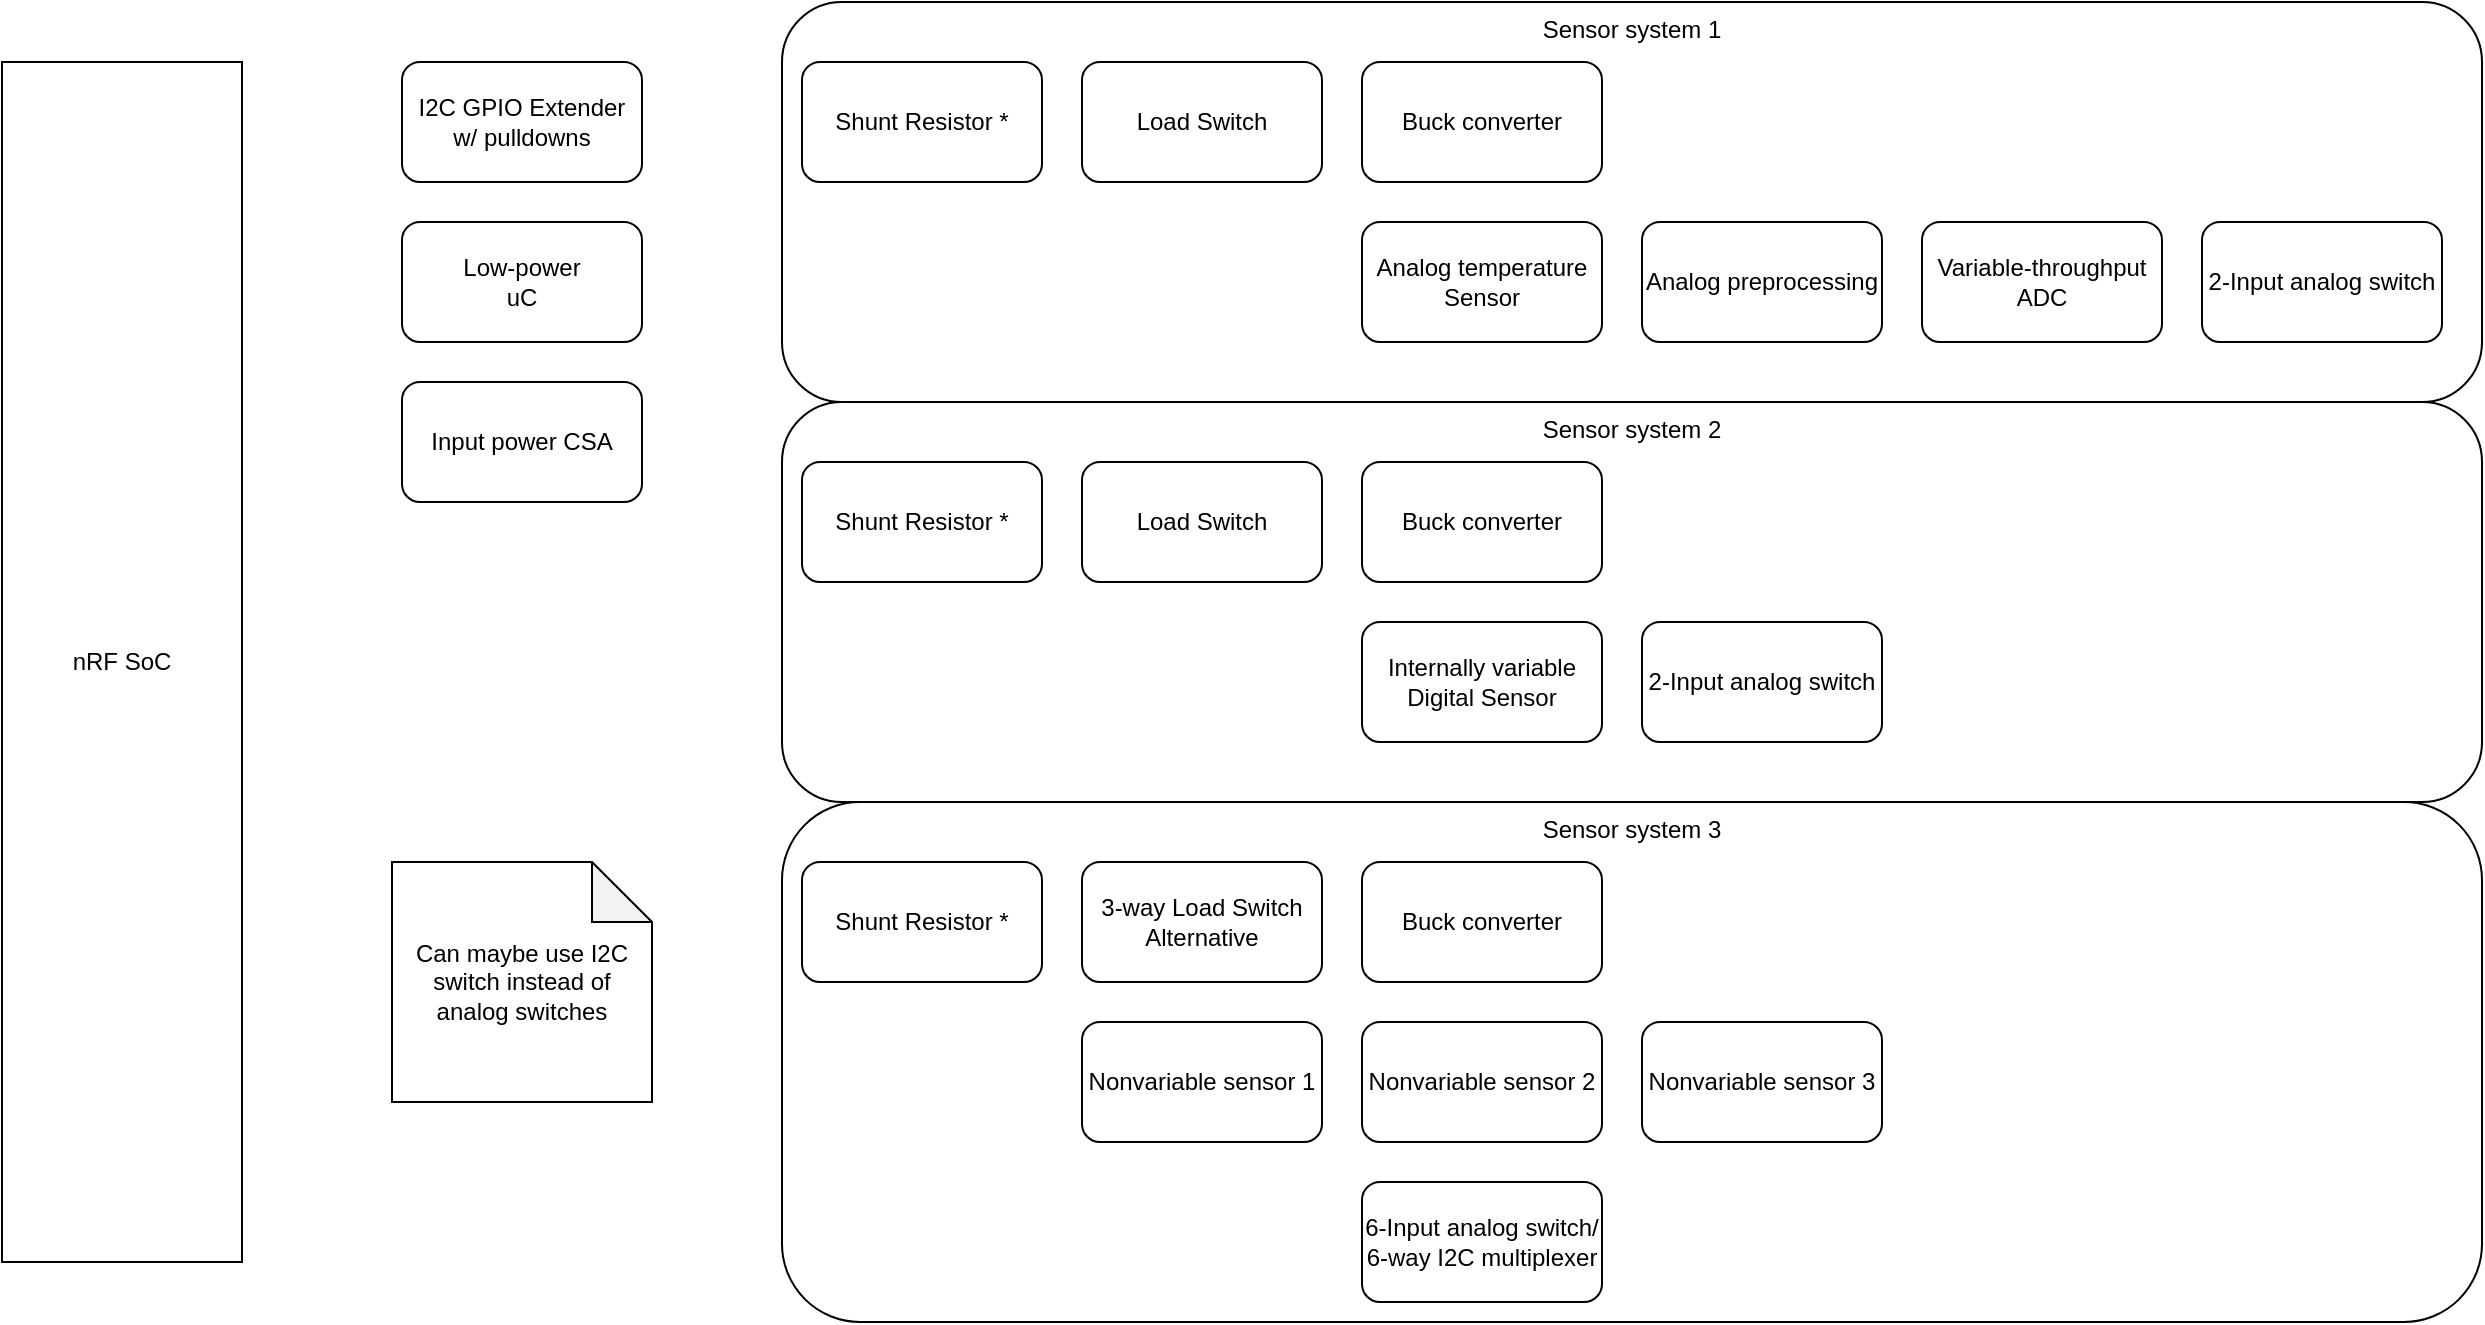<mxfile>
    <diagram id="VdgeeBtt7npplM5VAbBP" name="Page-1">
        <mxGraphModel dx="1357" dy="1147" grid="1" gridSize="10" guides="1" tooltips="1" connect="1" arrows="1" fold="1" page="0" pageScale="1" pageWidth="827" pageHeight="1169" math="0" shadow="0">
            <root>
                <mxCell id="0"/>
                <mxCell id="36" value="Background" style="locked=1;" parent="0"/>
                <mxCell id="37" value="Sensor system 1" style="rounded=1;whiteSpace=wrap;html=1;verticalAlign=top;" parent="36" vertex="1">
                    <mxGeometry x="430" y="-150" width="850" height="200" as="geometry"/>
                </mxCell>
                <mxCell id="38" value="Sensor system 2" style="rounded=1;whiteSpace=wrap;html=1;verticalAlign=top;" parent="36" vertex="1">
                    <mxGeometry x="430" y="50" width="850" height="200" as="geometry"/>
                </mxCell>
                <mxCell id="39" value="Sensor system 3" style="rounded=1;whiteSpace=wrap;html=1;verticalAlign=top;" parent="36" vertex="1">
                    <mxGeometry x="430" y="250" width="850" height="260" as="geometry"/>
                </mxCell>
                <mxCell id="1" value="Foreground" style="" parent="0"/>
                <mxCell id="10" value="I2C GPIO Extender&lt;br&gt;w/ pulldowns" style="rounded=1;whiteSpace=wrap;html=1;" parent="1" vertex="1">
                    <mxGeometry x="240" y="-120" width="120" height="60" as="geometry"/>
                </mxCell>
                <mxCell id="11" value="Load Switch" style="rounded=1;whiteSpace=wrap;html=1;" parent="1" vertex="1">
                    <mxGeometry x="580" y="-120" width="120" height="60" as="geometry"/>
                </mxCell>
                <mxCell id="12" value="Buck converter" style="rounded=1;whiteSpace=wrap;html=1;" parent="1" vertex="1">
                    <mxGeometry x="720" y="-120" width="120" height="60" as="geometry"/>
                </mxCell>
                <mxCell id="13" value="Shunt Resistor *" style="rounded=1;whiteSpace=wrap;html=1;" parent="1" vertex="1">
                    <mxGeometry x="440" y="-120" width="120" height="60" as="geometry"/>
                </mxCell>
                <mxCell id="14" value="Analog temperature&lt;br&gt;Sensor" style="rounded=1;whiteSpace=wrap;html=1;" parent="1" vertex="1">
                    <mxGeometry x="720" y="-40" width="120" height="60" as="geometry"/>
                </mxCell>
                <mxCell id="15" value="Analog preprocessing" style="rounded=1;whiteSpace=wrap;html=1;" parent="1" vertex="1">
                    <mxGeometry x="860" y="-40" width="120" height="60" as="geometry"/>
                </mxCell>
                <mxCell id="17" value="Variable-throughput ADC" style="rounded=1;whiteSpace=wrap;html=1;" parent="1" vertex="1">
                    <mxGeometry x="1000" y="-40" width="120" height="60" as="geometry"/>
                </mxCell>
                <mxCell id="19" value="Load Switch" style="rounded=1;whiteSpace=wrap;html=1;" parent="1" vertex="1">
                    <mxGeometry x="580" y="80" width="120" height="60" as="geometry"/>
                </mxCell>
                <mxCell id="20" value="Buck converter" style="rounded=1;whiteSpace=wrap;html=1;" parent="1" vertex="1">
                    <mxGeometry x="720" y="80" width="120" height="60" as="geometry"/>
                </mxCell>
                <mxCell id="21" value="Shunt Resistor *" style="rounded=1;whiteSpace=wrap;html=1;" parent="1" vertex="1">
                    <mxGeometry x="440" y="80" width="120" height="60" as="geometry"/>
                </mxCell>
                <mxCell id="22" value="Internally variable&lt;br&gt;Digital Sensor" style="rounded=1;whiteSpace=wrap;html=1;" parent="1" vertex="1">
                    <mxGeometry x="720" y="160" width="120" height="60" as="geometry"/>
                </mxCell>
                <mxCell id="23" value="3-way Load Switch&lt;br&gt;Alternative" style="rounded=1;whiteSpace=wrap;html=1;" parent="1" vertex="1">
                    <mxGeometry x="580" y="280" width="120" height="60" as="geometry"/>
                </mxCell>
                <mxCell id="24" value="Buck converter" style="rounded=1;whiteSpace=wrap;html=1;" parent="1" vertex="1">
                    <mxGeometry x="720" y="280" width="120" height="60" as="geometry"/>
                </mxCell>
                <mxCell id="25" value="Shunt Resistor *" style="rounded=1;whiteSpace=wrap;html=1;" parent="1" vertex="1">
                    <mxGeometry x="440" y="280" width="120" height="60" as="geometry"/>
                </mxCell>
                <mxCell id="26" value="Nonvariable sensor 2" style="rounded=1;whiteSpace=wrap;html=1;" parent="1" vertex="1">
                    <mxGeometry x="720" y="360" width="120" height="60" as="geometry"/>
                </mxCell>
                <mxCell id="27" value="Nonvariable sensor 1" style="rounded=1;whiteSpace=wrap;html=1;" parent="1" vertex="1">
                    <mxGeometry x="580" y="360" width="120" height="60" as="geometry"/>
                </mxCell>
                <mxCell id="28" value="Nonvariable sensor 3" style="rounded=1;whiteSpace=wrap;html=1;" parent="1" vertex="1">
                    <mxGeometry x="860" y="360" width="120" height="60" as="geometry"/>
                </mxCell>
                <mxCell id="31" value="nRF SoC" style="rounded=0;whiteSpace=wrap;html=1;" parent="1" vertex="1">
                    <mxGeometry x="40" y="-120" width="120" height="600" as="geometry"/>
                </mxCell>
                <mxCell id="32" value="2-Input analog switch" style="rounded=1;whiteSpace=wrap;html=1;" parent="1" vertex="1">
                    <mxGeometry x="1140" y="-40" width="120" height="60" as="geometry"/>
                </mxCell>
                <mxCell id="33" value="2-Input analog switch" style="rounded=1;whiteSpace=wrap;html=1;" parent="1" vertex="1">
                    <mxGeometry x="860" y="160" width="120" height="60" as="geometry"/>
                </mxCell>
                <mxCell id="34" value="6-Input analog switch/&lt;br&gt;6-way I2C multiplexer" style="rounded=1;whiteSpace=wrap;html=1;" parent="1" vertex="1">
                    <mxGeometry x="720" y="440" width="120" height="60" as="geometry"/>
                </mxCell>
                <mxCell id="35" value="Can maybe use I2C switch instead of analog switches" style="shape=note;whiteSpace=wrap;html=1;backgroundOutline=1;darkOpacity=0.05;" parent="1" vertex="1">
                    <mxGeometry x="235" y="280" width="130" height="120" as="geometry"/>
                </mxCell>
                <mxCell id="40" value="Low-power&lt;br&gt;uC" style="rounded=1;whiteSpace=wrap;html=1;" parent="1" vertex="1">
                    <mxGeometry x="240" y="-40" width="120" height="60" as="geometry"/>
                </mxCell>
                <mxCell id="fq9Eu00bdnhMO7FamP1b-40" value="Input power CSA" style="rounded=1;whiteSpace=wrap;html=1;" vertex="1" parent="1">
                    <mxGeometry x="240" y="40" width="120" height="60" as="geometry"/>
                </mxCell>
            </root>
        </mxGraphModel>
    </diagram>
    <diagram id="bHr_4V3IcI45DBNr1t5R" name="Page-2">
        <mxGraphModel dx="1596" dy="879" grid="1" gridSize="10" guides="1" tooltips="1" connect="1" arrows="1" fold="1" page="0" pageScale="1" pageWidth="827" pageHeight="1169" math="0" shadow="0">
            <root>
                <mxCell id="0"/>
                <mxCell id="1" parent="0"/>
                <mxCell id="ewJAylYsVbLGrUyK4HgV-1" value="" style="endArrow=classic;startArrow=classic;html=1;rounded=0;" edge="1" parent="1">
                    <mxGeometry width="50" height="50" relative="1" as="geometry">
                        <mxPoint x="800" y="480" as="sourcePoint"/>
                        <mxPoint x="200" y="160" as="targetPoint"/>
                        <Array as="points">
                            <mxPoint x="200" y="480"/>
                        </Array>
                    </mxGeometry>
                </mxCell>
                <mxCell id="ewJAylYsVbLGrUyK4HgV-2" value="" style="endArrow=none;html=1;curved=1;" edge="1" parent="1">
                    <mxGeometry width="50" height="50" relative="1" as="geometry">
                        <mxPoint x="200" y="320" as="sourcePoint"/>
                        <mxPoint x="800" y="320" as="targetPoint"/>
                        <Array as="points">
                            <mxPoint x="240" y="260"/>
                            <mxPoint x="310" y="410"/>
                            <mxPoint x="370" y="170"/>
                            <mxPoint x="450" y="240"/>
                            <mxPoint x="500" y="240"/>
                            <mxPoint x="580" y="240"/>
                            <mxPoint x="680" y="240"/>
                            <mxPoint x="750" y="140"/>
                            <mxPoint x="760" y="390"/>
                        </Array>
                    </mxGeometry>
                </mxCell>
                <mxCell id="ewJAylYsVbLGrUyK4HgV-3" value="How do we integrate this some time after measuring?" style="text;html=1;align=center;verticalAlign=middle;resizable=0;points=[];autosize=1;strokeColor=none;fillColor=none;fontSize=20;" vertex="1" parent="1">
                    <mxGeometry x="290" y="50" width="500" height="40" as="geometry"/>
                </mxCell>
                <mxCell id="ewJAylYsVbLGrUyK4HgV-4" value="Time" style="text;html=1;align=center;verticalAlign=middle;resizable=0;points=[];autosize=1;strokeColor=none;fillColor=none;fontSize=20;" vertex="1" parent="1">
                    <mxGeometry x="790" y="480" width="70" height="40" as="geometry"/>
                </mxCell>
                <mxCell id="ewJAylYsVbLGrUyK4HgV-5" value="Sensorval" style="text;html=1;align=center;verticalAlign=middle;resizable=0;points=[];autosize=1;strokeColor=none;fillColor=none;fontSize=20;" vertex="1" parent="1">
                    <mxGeometry x="90" y="120" width="110" height="40" as="geometry"/>
                </mxCell>
                <mxCell id="ewJAylYsVbLGrUyK4HgV-6" value="" style="endArrow=none;dashed=1;html=1;dashPattern=1 3;strokeWidth=2;fontSize=20;curved=1;" edge="1" parent="1">
                    <mxGeometry width="50" height="50" relative="1" as="geometry">
                        <mxPoint x="240" y="480" as="sourcePoint"/>
                        <mxPoint x="240" y="290" as="targetPoint"/>
                    </mxGeometry>
                </mxCell>
                <mxCell id="ewJAylYsVbLGrUyK4HgV-7" value="" style="endArrow=none;dashed=1;html=1;dashPattern=1 3;strokeWidth=2;fontSize=20;curved=1;" edge="1" parent="1">
                    <mxGeometry width="50" height="50" relative="1" as="geometry">
                        <mxPoint x="280" y="480" as="sourcePoint"/>
                        <mxPoint x="280" y="350" as="targetPoint"/>
                    </mxGeometry>
                </mxCell>
                <mxCell id="ewJAylYsVbLGrUyK4HgV-8" value="" style="endArrow=none;dashed=1;html=1;dashPattern=1 3;strokeWidth=2;fontSize=20;curved=1;" edge="1" parent="1">
                    <mxGeometry width="50" height="50" relative="1" as="geometry">
                        <mxPoint x="320" y="480" as="sourcePoint"/>
                        <mxPoint x="320" y="350" as="targetPoint"/>
                    </mxGeometry>
                </mxCell>
                <mxCell id="ewJAylYsVbLGrUyK4HgV-9" value="" style="endArrow=none;dashed=1;html=1;dashPattern=1 3;strokeWidth=2;fontSize=20;curved=1;" edge="1" parent="1">
                    <mxGeometry width="50" height="50" relative="1" as="geometry">
                        <mxPoint x="360" y="480" as="sourcePoint"/>
                        <mxPoint x="360" y="230" as="targetPoint"/>
                    </mxGeometry>
                </mxCell>
                <mxCell id="ewJAylYsVbLGrUyK4HgV-10" value="" style="endArrow=none;dashed=1;html=1;dashPattern=1 3;strokeWidth=2;fontSize=20;curved=1;" edge="1" parent="1">
                    <mxGeometry width="50" height="50" relative="1" as="geometry">
                        <mxPoint x="400" y="480" as="sourcePoint"/>
                        <mxPoint x="400" y="200" as="targetPoint"/>
                    </mxGeometry>
                </mxCell>
                <mxCell id="ewJAylYsVbLGrUyK4HgV-11" value="" style="endArrow=none;dashed=1;html=1;dashPattern=1 3;strokeWidth=2;fontSize=20;curved=1;" edge="1" parent="1">
                    <mxGeometry width="50" height="50" relative="1" as="geometry">
                        <mxPoint x="440" y="480" as="sourcePoint"/>
                        <mxPoint x="440" y="230" as="targetPoint"/>
                    </mxGeometry>
                </mxCell>
                <mxCell id="ewJAylYsVbLGrUyK4HgV-12" value="" style="endArrow=none;dashed=1;html=1;dashPattern=1 3;strokeWidth=2;fontSize=20;curved=1;" edge="1" parent="1">
                    <mxGeometry width="50" height="50" relative="1" as="geometry">
                        <mxPoint x="480" y="480" as="sourcePoint"/>
                        <mxPoint x="480" y="240" as="targetPoint"/>
                    </mxGeometry>
                </mxCell>
                <mxCell id="ewJAylYsVbLGrUyK4HgV-13" value="" style="endArrow=none;dashed=1;html=1;dashPattern=1 3;strokeWidth=2;fontSize=20;curved=1;" edge="1" parent="1">
                    <mxGeometry width="50" height="50" relative="1" as="geometry">
                        <mxPoint x="520" y="480" as="sourcePoint"/>
                        <mxPoint x="520" y="240" as="targetPoint"/>
                    </mxGeometry>
                </mxCell>
                <mxCell id="ewJAylYsVbLGrUyK4HgV-14" value="" style="endArrow=none;dashed=1;html=1;dashPattern=1 3;strokeWidth=2;fontSize=20;curved=1;" edge="1" parent="1">
                    <mxGeometry width="50" height="50" relative="1" as="geometry">
                        <mxPoint x="560" y="480" as="sourcePoint"/>
                        <mxPoint x="560" y="240" as="targetPoint"/>
                    </mxGeometry>
                </mxCell>
                <mxCell id="ewJAylYsVbLGrUyK4HgV-15" value="" style="endArrow=none;dashed=1;html=1;dashPattern=1 3;strokeWidth=2;fontSize=20;curved=1;" edge="1" parent="1">
                    <mxGeometry width="50" height="50" relative="1" as="geometry">
                        <mxPoint x="600" y="480" as="sourcePoint"/>
                        <mxPoint x="600" y="240" as="targetPoint"/>
                    </mxGeometry>
                </mxCell>
                <mxCell id="ewJAylYsVbLGrUyK4HgV-16" value="" style="endArrow=none;dashed=1;html=1;dashPattern=1 3;strokeWidth=2;fontSize=20;curved=1;" edge="1" parent="1">
                    <mxGeometry width="50" height="50" relative="1" as="geometry">
                        <mxPoint x="640" y="480" as="sourcePoint"/>
                        <mxPoint x="640" y="240" as="targetPoint"/>
                    </mxGeometry>
                </mxCell>
                <mxCell id="ewJAylYsVbLGrUyK4HgV-17" value="" style="endArrow=none;dashed=1;html=1;dashPattern=1 3;strokeWidth=2;fontSize=20;curved=1;" edge="1" parent="1">
                    <mxGeometry width="50" height="50" relative="1" as="geometry">
                        <mxPoint x="680" y="480" as="sourcePoint"/>
                        <mxPoint x="680" y="230" as="targetPoint"/>
                    </mxGeometry>
                </mxCell>
                <mxCell id="ewJAylYsVbLGrUyK4HgV-18" value="" style="endArrow=none;dashed=1;html=1;dashPattern=1 3;strokeWidth=2;fontSize=20;curved=1;" edge="1" parent="1">
                    <mxGeometry width="50" height="50" relative="1" as="geometry">
                        <mxPoint x="720" y="480" as="sourcePoint"/>
                        <mxPoint x="720" y="190" as="targetPoint"/>
                    </mxGeometry>
                </mxCell>
                <mxCell id="ewJAylYsVbLGrUyK4HgV-19" value="" style="endArrow=none;dashed=1;html=1;dashPattern=1 3;strokeWidth=2;fontSize=20;curved=1;" edge="1" parent="1">
                    <mxGeometry width="50" height="50" relative="1" as="geometry">
                        <mxPoint x="760" y="480" as="sourcePoint"/>
                        <mxPoint x="760" y="330" as="targetPoint"/>
                    </mxGeometry>
                </mxCell>
                <mxCell id="ewJAylYsVbLGrUyK4HgV-20" value="" style="endArrow=baseDash;html=1;fontSize=20;curved=1;startArrow=baseDash;startFill=0;endFill=0;" edge="1" parent="1">
                    <mxGeometry width="50" height="50" relative="1" as="geometry">
                        <mxPoint x="200" y="520" as="sourcePoint"/>
                        <mxPoint x="240" y="520" as="targetPoint"/>
                    </mxGeometry>
                </mxCell>
                <mxCell id="ewJAylYsVbLGrUyK4HgV-21" value="T" style="text;html=1;align=center;verticalAlign=middle;resizable=0;points=[];autosize=1;strokeColor=none;fillColor=none;fontSize=20;" vertex="1" parent="1">
                    <mxGeometry x="200" y="520" width="40" height="40" as="geometry"/>
                </mxCell>
                <mxCell id="ewJAylYsVbLGrUyK4HgV-22" value="" style="endArrow=baseDash;html=1;fontSize=20;curved=1;startArrow=baseDash;startFill=0;endFill=0;" edge="1" parent="1">
                    <mxGeometry width="50" height="50" relative="1" as="geometry">
                        <mxPoint x="240" y="520" as="sourcePoint"/>
                        <mxPoint x="280" y="520" as="targetPoint"/>
                    </mxGeometry>
                </mxCell>
                <mxCell id="ewJAylYsVbLGrUyK4HgV-23" value="T" style="text;html=1;align=center;verticalAlign=middle;resizable=0;points=[];autosize=1;strokeColor=none;fillColor=none;fontSize=20;" vertex="1" parent="1">
                    <mxGeometry x="240" y="520" width="40" height="40" as="geometry"/>
                </mxCell>
                <mxCell id="ewJAylYsVbLGrUyK4HgV-24" value="" style="endArrow=baseDash;html=1;fontSize=20;curved=1;startArrow=baseDash;startFill=0;endFill=0;" edge="1" parent="1">
                    <mxGeometry width="50" height="50" relative="1" as="geometry">
                        <mxPoint x="280" y="520" as="sourcePoint"/>
                        <mxPoint x="320" y="520" as="targetPoint"/>
                    </mxGeometry>
                </mxCell>
                <mxCell id="ewJAylYsVbLGrUyK4HgV-25" value="T" style="text;html=1;align=center;verticalAlign=middle;resizable=0;points=[];autosize=1;strokeColor=none;fillColor=none;fontSize=20;" vertex="1" parent="1">
                    <mxGeometry x="280" y="520" width="40" height="40" as="geometry"/>
                </mxCell>
                <mxCell id="ewJAylYsVbLGrUyK4HgV-26" value="" style="endArrow=baseDash;html=1;fontSize=20;curved=1;startArrow=baseDash;startFill=0;endFill=0;" edge="1" parent="1">
                    <mxGeometry width="50" height="50" relative="1" as="geometry">
                        <mxPoint x="320" y="520" as="sourcePoint"/>
                        <mxPoint x="360" y="520" as="targetPoint"/>
                    </mxGeometry>
                </mxCell>
                <mxCell id="ewJAylYsVbLGrUyK4HgV-27" value="T" style="text;html=1;align=center;verticalAlign=middle;resizable=0;points=[];autosize=1;strokeColor=none;fillColor=none;fontSize=20;" vertex="1" parent="1">
                    <mxGeometry x="320" y="520" width="40" height="40" as="geometry"/>
                </mxCell>
                <mxCell id="ewJAylYsVbLGrUyK4HgV-28" value="" style="endArrow=baseDash;html=1;fontSize=20;curved=1;startArrow=baseDash;startFill=0;endFill=0;" edge="1" parent="1">
                    <mxGeometry width="50" height="50" relative="1" as="geometry">
                        <mxPoint x="360" y="520" as="sourcePoint"/>
                        <mxPoint x="400" y="520" as="targetPoint"/>
                    </mxGeometry>
                </mxCell>
                <mxCell id="ewJAylYsVbLGrUyK4HgV-29" value="T" style="text;html=1;align=center;verticalAlign=middle;resizable=0;points=[];autosize=1;strokeColor=none;fillColor=none;fontSize=20;" vertex="1" parent="1">
                    <mxGeometry x="360" y="520" width="40" height="40" as="geometry"/>
                </mxCell>
                <mxCell id="ewJAylYsVbLGrUyK4HgV-30" value="" style="endArrow=baseDash;html=1;fontSize=20;curved=1;startArrow=baseDash;startFill=0;endFill=0;" edge="1" parent="1">
                    <mxGeometry width="50" height="50" relative="1" as="geometry">
                        <mxPoint x="400" y="520" as="sourcePoint"/>
                        <mxPoint x="440" y="520" as="targetPoint"/>
                    </mxGeometry>
                </mxCell>
                <mxCell id="ewJAylYsVbLGrUyK4HgV-31" value="T" style="text;html=1;align=center;verticalAlign=middle;resizable=0;points=[];autosize=1;strokeColor=none;fillColor=none;fontSize=20;" vertex="1" parent="1">
                    <mxGeometry x="400" y="520" width="40" height="40" as="geometry"/>
                </mxCell>
                <mxCell id="ewJAylYsVbLGrUyK4HgV-32" value="" style="endArrow=baseDash;html=1;fontSize=20;curved=1;startArrow=baseDash;startFill=0;endFill=0;" edge="1" parent="1">
                    <mxGeometry width="50" height="50" relative="1" as="geometry">
                        <mxPoint x="440" y="520" as="sourcePoint"/>
                        <mxPoint x="480" y="520" as="targetPoint"/>
                    </mxGeometry>
                </mxCell>
                <mxCell id="ewJAylYsVbLGrUyK4HgV-33" value="T" style="text;html=1;align=center;verticalAlign=middle;resizable=0;points=[];autosize=1;strokeColor=none;fillColor=none;fontSize=20;" vertex="1" parent="1">
                    <mxGeometry x="440" y="520" width="40" height="40" as="geometry"/>
                </mxCell>
                <mxCell id="ewJAylYsVbLGrUyK4HgV-34" value="" style="endArrow=baseDash;html=1;fontSize=20;curved=1;startArrow=baseDash;startFill=0;endFill=0;" edge="1" parent="1">
                    <mxGeometry width="50" height="50" relative="1" as="geometry">
                        <mxPoint x="480" y="520" as="sourcePoint"/>
                        <mxPoint x="520" y="520" as="targetPoint"/>
                    </mxGeometry>
                </mxCell>
                <mxCell id="ewJAylYsVbLGrUyK4HgV-35" value="T" style="text;html=1;align=center;verticalAlign=middle;resizable=0;points=[];autosize=1;strokeColor=none;fillColor=none;fontSize=20;" vertex="1" parent="1">
                    <mxGeometry x="480" y="520" width="40" height="40" as="geometry"/>
                </mxCell>
                <mxCell id="ewJAylYsVbLGrUyK4HgV-36" value="" style="endArrow=baseDash;html=1;fontSize=20;curved=1;startArrow=baseDash;startFill=0;endFill=0;" edge="1" parent="1">
                    <mxGeometry width="50" height="50" relative="1" as="geometry">
                        <mxPoint x="520" y="520" as="sourcePoint"/>
                        <mxPoint x="560" y="520" as="targetPoint"/>
                    </mxGeometry>
                </mxCell>
                <mxCell id="ewJAylYsVbLGrUyK4HgV-37" value="T" style="text;html=1;align=center;verticalAlign=middle;resizable=0;points=[];autosize=1;strokeColor=none;fillColor=none;fontSize=20;" vertex="1" parent="1">
                    <mxGeometry x="520" y="520" width="40" height="40" as="geometry"/>
                </mxCell>
                <mxCell id="ewJAylYsVbLGrUyK4HgV-38" value="" style="endArrow=baseDash;html=1;fontSize=20;curved=1;startArrow=baseDash;startFill=0;endFill=0;" edge="1" parent="1">
                    <mxGeometry width="50" height="50" relative="1" as="geometry">
                        <mxPoint x="560" y="520" as="sourcePoint"/>
                        <mxPoint x="600" y="520" as="targetPoint"/>
                    </mxGeometry>
                </mxCell>
                <mxCell id="ewJAylYsVbLGrUyK4HgV-39" value="T" style="text;html=1;align=center;verticalAlign=middle;resizable=0;points=[];autosize=1;strokeColor=none;fillColor=none;fontSize=20;" vertex="1" parent="1">
                    <mxGeometry x="560" y="520" width="40" height="40" as="geometry"/>
                </mxCell>
                <mxCell id="ewJAylYsVbLGrUyK4HgV-40" value="" style="endArrow=baseDash;html=1;fontSize=20;curved=1;startArrow=baseDash;startFill=0;endFill=0;" edge="1" parent="1">
                    <mxGeometry width="50" height="50" relative="1" as="geometry">
                        <mxPoint x="600" y="520" as="sourcePoint"/>
                        <mxPoint x="640" y="520" as="targetPoint"/>
                    </mxGeometry>
                </mxCell>
                <mxCell id="ewJAylYsVbLGrUyK4HgV-41" value="T" style="text;html=1;align=center;verticalAlign=middle;resizable=0;points=[];autosize=1;strokeColor=none;fillColor=none;fontSize=20;" vertex="1" parent="1">
                    <mxGeometry x="600" y="520" width="40" height="40" as="geometry"/>
                </mxCell>
                <mxCell id="ewJAylYsVbLGrUyK4HgV-42" value="" style="endArrow=baseDash;html=1;fontSize=20;curved=1;startArrow=baseDash;startFill=0;endFill=0;" edge="1" parent="1">
                    <mxGeometry width="50" height="50" relative="1" as="geometry">
                        <mxPoint x="640" y="520" as="sourcePoint"/>
                        <mxPoint x="680" y="520" as="targetPoint"/>
                    </mxGeometry>
                </mxCell>
                <mxCell id="ewJAylYsVbLGrUyK4HgV-43" value="T" style="text;html=1;align=center;verticalAlign=middle;resizable=0;points=[];autosize=1;strokeColor=none;fillColor=none;fontSize=20;" vertex="1" parent="1">
                    <mxGeometry x="640" y="520" width="40" height="40" as="geometry"/>
                </mxCell>
                <mxCell id="ewJAylYsVbLGrUyK4HgV-56" value="" style="endArrow=baseDash;html=1;fontSize=20;curved=1;startArrow=baseDash;startFill=0;endFill=0;" edge="1" parent="1">
                    <mxGeometry width="50" height="50" relative="1" as="geometry">
                        <mxPoint x="680" y="520" as="sourcePoint"/>
                        <mxPoint x="720" y="520" as="targetPoint"/>
                    </mxGeometry>
                </mxCell>
                <mxCell id="ewJAylYsVbLGrUyK4HgV-57" value="T" style="text;html=1;align=center;verticalAlign=middle;resizable=0;points=[];autosize=1;strokeColor=none;fillColor=none;fontSize=20;" vertex="1" parent="1">
                    <mxGeometry x="680" y="520" width="40" height="40" as="geometry"/>
                </mxCell>
                <mxCell id="ewJAylYsVbLGrUyK4HgV-58" value="" style="endArrow=baseDash;html=1;fontSize=20;curved=1;startArrow=baseDash;startFill=0;endFill=0;" edge="1" parent="1">
                    <mxGeometry width="50" height="50" relative="1" as="geometry">
                        <mxPoint x="720" y="520" as="sourcePoint"/>
                        <mxPoint x="760" y="520" as="targetPoint"/>
                    </mxGeometry>
                </mxCell>
                <mxCell id="ewJAylYsVbLGrUyK4HgV-59" value="T" style="text;html=1;align=center;verticalAlign=middle;resizable=0;points=[];autosize=1;strokeColor=none;fillColor=none;fontSize=20;" vertex="1" parent="1">
                    <mxGeometry x="720" y="520" width="40" height="40" as="geometry"/>
                </mxCell>
                <mxCell id="ewJAylYsVbLGrUyK4HgV-60" value="" style="endArrow=baseDash;html=1;fontSize=20;curved=1;startArrow=baseDash;startFill=0;endFill=0;" edge="1" parent="1">
                    <mxGeometry width="50" height="50" relative="1" as="geometry">
                        <mxPoint x="760" y="520" as="sourcePoint"/>
                        <mxPoint x="800" y="520" as="targetPoint"/>
                    </mxGeometry>
                </mxCell>
                <mxCell id="ewJAylYsVbLGrUyK4HgV-61" value="T" style="text;html=1;align=center;verticalAlign=middle;resizable=0;points=[];autosize=1;strokeColor=none;fillColor=none;fontSize=20;" vertex="1" parent="1">
                    <mxGeometry x="760" y="520" width="40" height="40" as="geometry"/>
                </mxCell>
                <mxCell id="ewJAylYsVbLGrUyK4HgV-62" value="" style="endArrow=none;dashed=1;html=1;dashPattern=1 3;strokeWidth=2;fontSize=20;curved=1;" edge="1" parent="1">
                    <mxGeometry width="50" height="50" relative="1" as="geometry">
                        <mxPoint x="800" y="480" as="sourcePoint"/>
                        <mxPoint x="800" y="330" as="targetPoint"/>
                    </mxGeometry>
                </mxCell>
                <mxCell id="ewJAylYsVbLGrUyK4HgV-63" value="Without averaging: 15 expensive calculations" style="text;html=1;align=left;verticalAlign=middle;resizable=0;points=[];autosize=1;strokeColor=none;fillColor=none;fontSize=20;" vertex="1" parent="1">
                    <mxGeometry x="960" y="200" width="420" height="40" as="geometry"/>
                </mxCell>
                <mxCell id="ewJAylYsVbLGrUyK4HgV-64" value="Required Calculations" style="text;html=1;align=left;verticalAlign=middle;resizable=0;points=[];autosize=1;strokeColor=none;fillColor=none;fontSize=20;" vertex="1" parent="1">
                    <mxGeometry x="960" y="160" width="220" height="40" as="geometry"/>
                </mxCell>
                <mxCell id="ewJAylYsVbLGrUyK4HgV-65" value="Generous threshold averaging: 7 expensive calculations" style="text;html=1;align=left;verticalAlign=middle;resizable=0;points=[];autosize=1;strokeColor=none;fillColor=none;fontSize=20;" vertex="1" parent="1">
                    <mxGeometry x="960" y="280" width="520" height="40" as="geometry"/>
                </mxCell>
                <mxCell id="ewJAylYsVbLGrUyK4HgV-66" value="" style="endArrow=baseDash;html=1;fontSize=20;curved=1;startArrow=baseDash;startFill=0;endFill=0;" edge="1" parent="1">
                    <mxGeometry width="50" height="50" relative="1" as="geometry">
                        <mxPoint x="640" y="570" as="sourcePoint"/>
                        <mxPoint x="480" y="570" as="targetPoint"/>
                    </mxGeometry>
                </mxCell>
                <mxCell id="ewJAylYsVbLGrUyK4HgV-67" value="Not much happened here, make this one calculation of length 4T" style="text;html=1;align=center;verticalAlign=middle;resizable=0;points=[];autosize=1;strokeColor=none;fillColor=none;fontSize=20;" vertex="1" parent="1">
                    <mxGeometry x="270" y="570" width="600" height="40" as="geometry"/>
                </mxCell>
                <mxCell id="ewJAylYsVbLGrUyK4HgV-68" value="" style="endArrow=baseDash;html=1;fontSize=20;curved=1;startArrow=baseDash;startFill=0;endFill=0;" edge="1" parent="1">
                    <mxGeometry width="50" height="50" relative="1" as="geometry">
                        <mxPoint x="440" y="620" as="sourcePoint"/>
                        <mxPoint x="680" y="620" as="targetPoint"/>
                    </mxGeometry>
                </mxCell>
                <mxCell id="ewJAylYsVbLGrUyK4HgV-69" value="More generous threshold can make this one of 6T" style="text;html=1;align=center;verticalAlign=middle;resizable=0;points=[];autosize=1;strokeColor=none;fillColor=none;fontSize=20;" vertex="1" parent="1">
                    <mxGeometry x="330" y="630" width="460" height="40" as="geometry"/>
                </mxCell>
                <mxCell id="ewJAylYsVbLGrUyK4HgV-70" value="" style="endArrow=baseDash;html=1;fontSize=20;curved=1;startArrow=baseDash;startFill=0;endFill=0;" edge="1" parent="1">
                    <mxGeometry width="50" height="50" relative="1" as="geometry">
                        <mxPoint x="360" y="690" as="sourcePoint"/>
                        <mxPoint x="720" y="690" as="targetPoint"/>
                    </mxGeometry>
                </mxCell>
                <mxCell id="ewJAylYsVbLGrUyK4HgV-72" value="Recognizing these have very small impact on the larger average, these can be included, 9T" style="text;html=1;align=center;verticalAlign=middle;resizable=0;points=[];autosize=1;strokeColor=none;fillColor=none;fontSize=20;" vertex="1" parent="1">
                    <mxGeometry x="125" y="710" width="830" height="40" as="geometry"/>
                </mxCell>
                <mxCell id="ewJAylYsVbLGrUyK4HgV-73" value="Regular threshold averaging: 11 expensive calculations" style="text;html=1;align=left;verticalAlign=middle;resizable=0;points=[];autosize=1;strokeColor=none;fillColor=none;fontSize=20;" vertex="1" parent="1">
                    <mxGeometry x="960" y="240" width="510" height="40" as="geometry"/>
                </mxCell>
                <mxCell id="ewJAylYsVbLGrUyK4HgV-74" value="This is exaggerated, but depending on the sensor &lt;br&gt;the data can be less volatile and make more sensor averages" style="text;html=1;align=left;verticalAlign=middle;resizable=0;points=[];autosize=1;strokeColor=none;fillColor=none;fontSize=20;" vertex="1" parent="1">
                    <mxGeometry x="960" y="390" width="570" height="60" as="geometry"/>
                </mxCell>
            </root>
        </mxGraphModel>
    </diagram>
</mxfile>